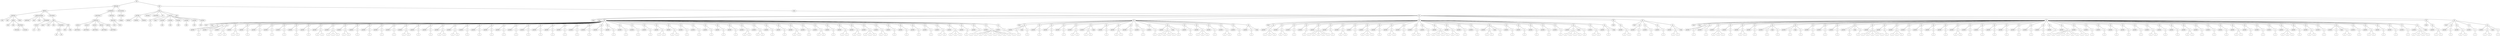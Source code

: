 graph Tree {
	"t0" [label = "TEI"];
	"t1" [label = "teiHeader"];
	"t2" [label = "fileDesc"];
	"t3" [label = "titleStmt"];
	"t4" [label = "title"];
	"t5" [label = "title"];
	"t6" [label = "author"];
	"t7" [label = "idno"];
	"t8" [label = "idno"];
	"t9" [label = "persName"];
	"t10" [label = "forename"];
	"t11" [label = "surname"];
	"t12" [label = "editor"];
	"t13" [label = "publicationStmt"];
	"t14" [label = "publisher"];
	"t15" [label = "idno"];
	"t16" [label = "idno"];
	"t17" [label = "availability"];
	"t18" [label = "licence"];
	"t19" [label = "ab"];
	"t20" [label = "ref"];
	"t21" [label = "sourceDesc"];
	"t22" [label = "bibl"];
	"t23" [label = "name"];
	"t24" [label = "idno"];
	"t25" [label = "idno"];
	"t26" [label = "availability"];
	"t27" [label = "licence"];
	"t28" [label = "ab"];
	"t29" [label = "ref"];
	"t30" [label = "bibl"];
	"t31" [label = "date"];
	"t32" [label = "idno"];
	"t33" [label = "profileDesc"];
	"t34" [label = "particDesc"];
	"t35" [label = "listPerson"];
	"t36" [label = "person"];
	"t37" [label = "persName"];
	"t38" [label = "person"];
	"t39" [label = "persName"];
	"t40" [label = "person"];
	"t41" [label = "persName"];
	"t42" [label = "person"];
	"t43" [label = "persName"];
	"t44" [label = "person"];
	"t45" [label = "persName"];
	"t46" [label = "textClass"];
	"t47" [label = "keywords"];
	"t48" [label = "term"];
	"t49" [label = "term"];
	"t50" [label = "revisionDesc"];
	"t51" [label = "listChange"];
	"t52" [label = "change"];
	"t53" [label = "text"];
	"t54" [label = "front"];
	"t55" [label = "docTitle"];
	"t56" [label = "titlePart"];
	"t57" [label = "titlePart"];
	"t58" [label = "titlePart"];
	"t59" [label = "docDate"];
	"t60" [label = "docAuthor"];
	"t61" [label = "div"];
	"t62" [label = "div"];
	"t63" [label = "p"];
	"t64" [label = "castList"];
	"t65" [label = "head"];
	"t66" [label = "castItem"];
	"t67" [label = "role"];
	"t68" [label = "castItem"];
	"t69" [label = "role"];
	"t70" [label = "castItem"];
	"t71" [label = "role"];
	"t72" [label = "castItem"];
	"t73" [label = "role"];
	"t74" [label = "castItem"];
	"t75" [label = "role"];
	"t76" [label = "castItem"];
	"t77" [label = "role"];
	"t78" [label = "note"];
	"t79" [label = "body"];
	"t80" [label = "div"];
	"t81" [label = "head"];
	"t82" [label = "stage"];
	"t83" [label = "div"];
	"t84" [label = "head"];
	"t85" [label = "stage"];
	"t86" [label = "sp"];
	"t87" [label = "speaker"];
	"t88" [label = "p"];
	"t89" [label = "s"];
	"t90" [label = "sp"];
	"t91" [label = "speaker"];
	"t92" [label = "p"];
	"t93" [label = "s"];
	"t94" [label = "sp"];
	"t95" [label = "speaker"];
	"t96" [label = "p"];
	"t97" [label = "s"];
	"t98" [label = "s"];
	"t99" [label = "sp"];
	"t100" [label = "speaker"];
	"t101" [label = "p"];
	"t102" [label = "s"];
	"t103" [label = "s"];
	"t104" [label = "sp"];
	"t105" [label = "speaker"];
	"t106" [label = "p"];
	"t107" [label = "s"];
	"t108" [label = "sp"];
	"t109" [label = "speaker"];
	"t110" [label = "p"];
	"t111" [label = "s"];
	"t112" [label = "sp"];
	"t113" [label = "speaker"];
	"t114" [label = "p"];
	"t115" [label = "s"];
	"t116" [label = "sp"];
	"t117" [label = "speaker"];
	"t118" [label = "p"];
	"t119" [label = "s"];
	"t120" [label = "sp"];
	"t121" [label = "speaker"];
	"t122" [label = "p"];
	"t123" [label = "s"];
	"t124" [label = "sp"];
	"t125" [label = "speaker"];
	"t126" [label = "p"];
	"t127" [label = "s"];
	"t128" [label = "sp"];
	"t129" [label = "speaker"];
	"t130" [label = "p"];
	"t131" [label = "s"];
	"t132" [label = "s"];
	"t133" [label = "sp"];
	"t134" [label = "speaker"];
	"t135" [label = "p"];
	"t136" [label = "s"];
	"t137" [label = "s"];
	"t138" [label = "s"];
	"t139" [label = "sp"];
	"t140" [label = "speaker"];
	"t141" [label = "p"];
	"t142" [label = "s"];
	"t143" [label = "s"];
	"t144" [label = "sp"];
	"t145" [label = "speaker"];
	"t146" [label = "p"];
	"t147" [label = "s"];
	"t148" [label = "sp"];
	"t149" [label = "speaker"];
	"t150" [label = "p"];
	"t151" [label = "s"];
	"t152" [label = "sp"];
	"t153" [label = "speaker"];
	"t154" [label = "p"];
	"t155" [label = "s"];
	"t156" [label = "sp"];
	"t157" [label = "speaker"];
	"t158" [label = "p"];
	"t159" [label = "s"];
	"t160" [label = "sp"];
	"t161" [label = "speaker"];
	"t162" [label = "p"];
	"t163" [label = "s"];
	"t164" [label = "s"];
	"t165" [label = "sp"];
	"t166" [label = "speaker"];
	"t167" [label = "p"];
	"t168" [label = "s"];
	"t169" [label = "sp"];
	"t170" [label = "speaker"];
	"t171" [label = "p"];
	"t172" [label = "s"];
	"t173" [label = "sp"];
	"t174" [label = "speaker"];
	"t175" [label = "p"];
	"t176" [label = "s"];
	"t177" [label = "s"];
	"t178" [label = "sp"];
	"t179" [label = "speaker"];
	"t180" [label = "p"];
	"t181" [label = "s"];
	"t182" [label = "s"];
	"t183" [label = "sp"];
	"t184" [label = "speaker"];
	"t185" [label = "p"];
	"t186" [label = "s"];
	"t187" [label = "sp"];
	"t188" [label = "speaker"];
	"t189" [label = "p"];
	"t190" [label = "s"];
	"t191" [label = "sp"];
	"t192" [label = "speaker"];
	"t193" [label = "p"];
	"t194" [label = "s"];
	"t195" [label = "sp"];
	"t196" [label = "speaker"];
	"t197" [label = "p"];
	"t198" [label = "s"];
	"t199" [label = "sp"];
	"t200" [label = "speaker"];
	"t201" [label = "p"];
	"t202" [label = "s"];
	"t203" [label = "sp"];
	"t204" [label = "speaker"];
	"t205" [label = "p"];
	"t206" [label = "s"];
	"t207" [label = "sp"];
	"t208" [label = "speaker"];
	"t209" [label = "p"];
	"t210" [label = "s"];
	"t211" [label = "sp"];
	"t212" [label = "speaker"];
	"t213" [label = "p"];
	"t214" [label = "s"];
	"t215" [label = "sp"];
	"t216" [label = "speaker"];
	"t217" [label = "p"];
	"t218" [label = "s"];
	"t219" [label = "sp"];
	"t220" [label = "speaker"];
	"t221" [label = "p"];
	"t222" [label = "s"];
	"t223" [label = "sp"];
	"t224" [label = "speaker"];
	"t225" [label = "p"];
	"t226" [label = "s"];
	"t227" [label = "sp"];
	"t228" [label = "speaker"];
	"t229" [label = "p"];
	"t230" [label = "s"];
	"t231" [label = "sp"];
	"t232" [label = "speaker"];
	"t233" [label = "p"];
	"t234" [label = "s"];
	"t235" [label = "sp"];
	"t236" [label = "speaker"];
	"t237" [label = "p"];
	"t238" [label = "s"];
	"t239" [label = "sp"];
	"t240" [label = "speaker"];
	"t241" [label = "p"];
	"t242" [label = "s"];
	"t243" [label = "sp"];
	"t244" [label = "speaker"];
	"t245" [label = "p"];
	"t246" [label = "s"];
	"t247" [label = "sp"];
	"t248" [label = "speaker"];
	"t249" [label = "p"];
	"t250" [label = "s"];
	"t251" [label = "s"];
	"t252" [label = "sp"];
	"t253" [label = "speaker"];
	"t254" [label = "p"];
	"t255" [label = "s"];
	"t256" [label = "s"];
	"t257" [label = "sp"];
	"t258" [label = "speaker"];
	"t259" [label = "p"];
	"t260" [label = "s"];
	"t261" [label = "sp"];
	"t262" [label = "speaker"];
	"t263" [label = "p"];
	"t264" [label = "s"];
	"t265" [label = "sp"];
	"t266" [label = "speaker"];
	"t267" [label = "p"];
	"t268" [label = "s"];
	"t269" [label = "sp"];
	"t270" [label = "speaker"];
	"t271" [label = "p"];
	"t272" [label = "s"];
	"t273" [label = "sp"];
	"t274" [label = "speaker"];
	"t275" [label = "p"];
	"t276" [label = "s"];
	"t277" [label = "sp"];
	"t278" [label = "speaker"];
	"t279" [label = "p"];
	"t280" [label = "s"];
	"t281" [label = "s"];
	"t282" [label = "sp"];
	"t283" [label = "speaker"];
	"t284" [label = "p"];
	"t285" [label = "s"];
	"t286" [label = "s"];
	"t287" [label = "sp"];
	"t288" [label = "speaker"];
	"t289" [label = "p"];
	"t290" [label = "s"];
	"t291" [label = "sp"];
	"t292" [label = "speaker"];
	"t293" [label = "p"];
	"t294" [label = "s"];
	"t295" [label = "sp"];
	"t296" [label = "speaker"];
	"t297" [label = "p"];
	"t298" [label = "s"];
	"t299" [label = "s"];
	"t300" [label = "sp"];
	"t301" [label = "speaker"];
	"t302" [label = "p"];
	"t303" [label = "s"];
	"t304" [label = "sp"];
	"t305" [label = "speaker"];
	"t306" [label = "p"];
	"t307" [label = "s"];
	"t308" [label = "s"];
	"t309" [label = "sp"];
	"t310" [label = "speaker"];
	"t311" [label = "p"];
	"t312" [label = "s"];
	"t313" [label = "sp"];
	"t314" [label = "speaker"];
	"t315" [label = "p"];
	"t316" [label = "s"];
	"t317" [label = "s"];
	"t318" [label = "sp"];
	"t319" [label = "speaker"];
	"t320" [label = "p"];
	"t321" [label = "s"];
	"t322" [label = "s"];
	"t323" [label = "sp"];
	"t324" [label = "speaker"];
	"t325" [label = "p"];
	"t326" [label = "s"];
	"t327" [label = "s"];
	"t328" [label = "s"];
	"t329" [label = "sp"];
	"t330" [label = "speaker"];
	"t331" [label = "p"];
	"t332" [label = "s"];
	"t333" [label = "s"];
	"t334" [label = "sp"];
	"t335" [label = "speaker"];
	"t336" [label = "p"];
	"t337" [label = "s"];
	"t338" [label = "sp"];
	"t339" [label = "speaker"];
	"t340" [label = "p"];
	"t341" [label = "s"];
	"t342" [label = "sp"];
	"t343" [label = "speaker"];
	"t344" [label = "p"];
	"t345" [label = "s"];
	"t346" [label = "sp"];
	"t347" [label = "speaker"];
	"t348" [label = "p"];
	"t349" [label = "s"];
	"t350" [label = "sp"];
	"t351" [label = "speaker"];
	"t352" [label = "p"];
	"t353" [label = "s"];
	"t354" [label = "s"];
	"t355" [label = "sp"];
	"t356" [label = "speaker"];
	"t357" [label = "p"];
	"t358" [label = "s"];
	"t359" [label = "s"];
	"t360" [label = "s"];
	"t361" [label = "sp"];
	"t362" [label = "speaker"];
	"t363" [label = "p"];
	"t364" [label = "s"];
	"t365" [label = "sp"];
	"t366" [label = "speaker"];
	"t367" [label = "p"];
	"t368" [label = "s"];
	"t369" [label = "sp"];
	"t370" [label = "speaker"];
	"t371" [label = "p"];
	"t372" [label = "s"];
	"t373" [label = "s"];
	"t374" [label = "s"];
	"t375" [label = "s"];
	"t376" [label = "s"];
	"t377" [label = "s"];
	"t378" [label = "s"];
	"t379" [label = "s"];
	"t380" [label = "sp"];
	"t381" [label = "speaker"];
	"t382" [label = "p"];
	"t383" [label = "s"];
	"t384" [label = "div"];
	"t385" [label = "head"];
	"t386" [label = "sp"];
	"t387" [label = "speaker"];
	"t388" [label = "p"];
	"t389" [label = "s"];
	"t390" [label = "stage"];
	"t391" [label = "p"];
	"t392" [label = "s"];
	"t393" [label = "sp"];
	"t394" [label = "speaker"];
	"t395" [label = "p"];
	"t396" [label = "s"];
	"t397" [label = "sp"];
	"t398" [label = "speaker"];
	"t399" [label = "p"];
	"t400" [label = "s"];
	"t401" [label = "sp"];
	"t402" [label = "speaker"];
	"t403" [label = "p"];
	"t404" [label = "s"];
	"t405" [label = "sp"];
	"t406" [label = "speaker"];
	"t407" [label = "p"];
	"t408" [label = "s"];
	"t409" [label = "s"];
	"t410" [label = "sp"];
	"t411" [label = "speaker"];
	"t412" [label = "p"];
	"t413" [label = "s"];
	"t414" [label = "s"];
	"t415" [label = "stage"];
	"t416" [label = "sp"];
	"t417" [label = "speaker"];
	"t418" [label = "p"];
	"t419" [label = "s"];
	"t420" [label = "sp"];
	"t421" [label = "speaker"];
	"t422" [label = "p"];
	"t423" [label = "s"];
	"t424" [label = "s"];
	"t425" [label = "sp"];
	"t426" [label = "speaker"];
	"t427" [label = "p"];
	"t428" [label = "s"];
	"t429" [label = "sp"];
	"t430" [label = "speaker"];
	"t431" [label = "p"];
	"t432" [label = "s"];
	"t433" [label = "sp"];
	"t434" [label = "speaker"];
	"t435" [label = "p"];
	"t436" [label = "s"];
	"t437" [label = "sp"];
	"t438" [label = "speaker"];
	"t439" [label = "p"];
	"t440" [label = "s"];
	"t441" [label = "s"];
	"t442" [label = "s"];
	"t443" [label = "s"];
	"t444" [label = "stage"];
	"t445" [label = "p"];
	"t446" [label = "s"];
	"t447" [label = "sp"];
	"t448" [label = "speaker"];
	"t449" [label = "p"];
	"t450" [label = "s"];
	"t451" [label = "sp"];
	"t452" [label = "speaker"];
	"t453" [label = "p"];
	"t454" [label = "s"];
	"t455" [label = "s"];
	"t456" [label = "s"];
	"t457" [label = "sp"];
	"t458" [label = "speaker"];
	"t459" [label = "p"];
	"t460" [label = "s"];
	"t461" [label = "sp"];
	"t462" [label = "speaker"];
	"t463" [label = "p"];
	"t464" [label = "s"];
	"t465" [label = "s"];
	"t466" [label = "sp"];
	"t467" [label = "speaker"];
	"t468" [label = "p"];
	"t469" [label = "s"];
	"t470" [label = "sp"];
	"t471" [label = "speaker"];
	"t472" [label = "p"];
	"t473" [label = "s"];
	"t474" [label = "stage"];
	"t475" [label = "div"];
	"t476" [label = "head"];
	"t477" [label = "sp"];
	"t478" [label = "speaker"];
	"t479" [label = "p"];
	"t480" [label = "s"];
	"t481" [label = "s"];
	"t482" [label = "s"];
	"t483" [label = "sp"];
	"t484" [label = "speaker"];
	"t485" [label = "p"];
	"t486" [label = "s"];
	"t487" [label = "s"];
	"t488" [label = "sp"];
	"t489" [label = "speaker"];
	"t490" [label = "p"];
	"t491" [label = "s"];
	"t492" [label = "sp"];
	"t493" [label = "speaker"];
	"t494" [label = "p"];
	"t495" [label = "s"];
	"t496" [label = "sp"];
	"t497" [label = "speaker"];
	"t498" [label = "p"];
	"t499" [label = "s"];
	"t500" [label = "s"];
	"t501" [label = "s"];
	"t502" [label = "s"];
	"t503" [label = "s"];
	"t504" [label = "sp"];
	"t505" [label = "speaker"];
	"t506" [label = "p"];
	"t507" [label = "s"];
	"t508" [label = "sp"];
	"t509" [label = "speaker"];
	"t510" [label = "p"];
	"t511" [label = "s"];
	"t512" [label = "s"];
	"t513" [label = "sp"];
	"t514" [label = "speaker"];
	"t515" [label = "p"];
	"t516" [label = "s"];
	"t517" [label = "sp"];
	"t518" [label = "speaker"];
	"t519" [label = "p"];
	"t520" [label = "s"];
	"t521" [label = "s"];
	"t522" [label = "s"];
	"t523" [label = "sp"];
	"t524" [label = "speaker"];
	"t525" [label = "p"];
	"t526" [label = "s"];
	"t527" [label = "sp"];
	"t528" [label = "speaker"];
	"t529" [label = "p"];
	"t530" [label = "s"];
	"t531" [label = "s"];
	"t532" [label = "sp"];
	"t533" [label = "speaker"];
	"t534" [label = "p"];
	"t535" [label = "s"];
	"t536" [label = "sp"];
	"t537" [label = "speaker"];
	"t538" [label = "p"];
	"t539" [label = "s"];
	"t540" [label = "s"];
	"t541" [label = "sp"];
	"t542" [label = "speaker"];
	"t543" [label = "p"];
	"t544" [label = "s"];
	"t545" [label = "sp"];
	"t546" [label = "speaker"];
	"t547" [label = "p"];
	"t548" [label = "s"];
	"t549" [label = "s"];
	"t550" [label = "s"];
	"t551" [label = "s"];
	"t552" [label = "sp"];
	"t553" [label = "speaker"];
	"t554" [label = "p"];
	"t555" [label = "s"];
	"t556" [label = "s"];
	"t557" [label = "sp"];
	"t558" [label = "speaker"];
	"t559" [label = "p"];
	"t560" [label = "s"];
	"t561" [label = "sp"];
	"t562" [label = "speaker"];
	"t563" [label = "p"];
	"t564" [label = "s"];
	"t565" [label = "sp"];
	"t566" [label = "speaker"];
	"t567" [label = "p"];
	"t568" [label = "s"];
	"t569" [label = "s"];
	"t570" [label = "stage"];
	"t571" [label = "p"];
	"t572" [label = "s"];
	"t573" [label = "sp"];
	"t574" [label = "speaker"];
	"t575" [label = "p"];
	"t576" [label = "s"];
	"t577" [label = "sp"];
	"t578" [label = "speaker"];
	"t579" [label = "p"];
	"t580" [label = "s"];
	"t581" [label = "sp"];
	"t582" [label = "speaker"];
	"t583" [label = "p"];
	"t584" [label = "s"];
	"t585" [label = "sp"];
	"t586" [label = "speaker"];
	"t587" [label = "p"];
	"t588" [label = "s"];
	"t589" [label = "sp"];
	"t590" [label = "speaker"];
	"t591" [label = "p"];
	"t592" [label = "s"];
	"t593" [label = "sp"];
	"t594" [label = "speaker"];
	"t595" [label = "p"];
	"t596" [label = "s"];
	"t597" [label = "s"];
	"t598" [label = "s"];
	"t599" [label = "s"];
	"t600" [label = "stage"];
	"t601" [label = "p"];
	"t602" [label = "s"];
	"t603" [label = "sp"];
	"t604" [label = "speaker"];
	"t605" [label = "p"];
	"t606" [label = "s"];
	"t607" [label = "s"];
	"t608" [label = "sp"];
	"t609" [label = "speaker"];
	"t610" [label = "p"];
	"t611" [label = "s"];
	"t612" [label = "stage"];
	"t613" [label = "div"];
	"t614" [label = "head"];
	"t615" [label = "sp"];
	"t616" [label = "speaker"];
	"t617" [label = "p"];
	"t618" [label = "s"];
	"t619" [label = "s"];
	"t620" [label = "div"];
	"t621" [label = "head"];
	"t622" [label = "sp"];
	"t623" [label = "speaker"];
	"t624" [label = "p"];
	"t625" [label = "s"];
	"t626" [label = "sp"];
	"t627" [label = "speaker"];
	"t628" [label = "p"];
	"t629" [label = "s"];
	"t630" [label = "sp"];
	"t631" [label = "speaker"];
	"t632" [label = "p"];
	"t633" [label = "s"];
	"t634" [label = "sp"];
	"t635" [label = "speaker"];
	"t636" [label = "p"];
	"t637" [label = "s"];
	"t638" [label = "s"];
	"t639" [label = "stage"];
	"t640" [label = "div"];
	"t641" [label = "head"];
	"t642" [label = "stage"];
	"t643" [label = "sp"];
	"t644" [label = "speaker"];
	"t645" [label = "p"];
	"t646" [label = "s"];
	"t647" [label = "sp"];
	"t648" [label = "speaker"];
	"t649" [label = "p"];
	"t650" [label = "s"];
	"t651" [label = "sp"];
	"t652" [label = "speaker"];
	"t653" [label = "p"];
	"t654" [label = "s"];
	"t655" [label = "s"];
	"t656" [label = "s"];
	"t657" [label = "sp"];
	"t658" [label = "speaker"];
	"t659" [label = "p"];
	"t660" [label = "s"];
	"t661" [label = "sp"];
	"t662" [label = "speaker"];
	"t663" [label = "p"];
	"t664" [label = "s"];
	"t665" [label = "s"];
	"t666" [label = "sp"];
	"t667" [label = "speaker"];
	"t668" [label = "p"];
	"t669" [label = "s"];
	"t670" [label = "sp"];
	"t671" [label = "speaker"];
	"t672" [label = "p"];
	"t673" [label = "s"];
	"t674" [label = "stage"];
	"t675" [label = "p"];
	"t676" [label = "s"];
	"t677" [label = "sp"];
	"t678" [label = "speaker"];
	"t679" [label = "p"];
	"t680" [label = "s"];
	"t681" [label = "stage"];
	"t682" [label = "p"];
	"t683" [label = "s"];
	"t684" [label = "sp"];
	"t685" [label = "speaker"];
	"t686" [label = "p"];
	"t687" [label = "s"];
	"t688" [label = "sp"];
	"t689" [label = "speaker"];
	"t690" [label = "p"];
	"t691" [label = "s"];
	"t692" [label = "sp"];
	"t693" [label = "speaker"];
	"t694" [label = "p"];
	"t695" [label = "s"];
	"t696" [label = "sp"];
	"t697" [label = "speaker"];
	"t698" [label = "p"];
	"t699" [label = "s"];
	"t700" [label = "stage"];
	"t701" [label = "p"];
	"t702" [label = "s"];
	"t703" [label = "sp"];
	"t704" [label = "speaker"];
	"t705" [label = "p"];
	"t706" [label = "s"];
	"t707" [label = "s"];
	"t708" [label = "s"];
	"t709" [label = "s"];
	"t710" [label = "s"];
	"t711" [label = "sp"];
	"t712" [label = "speaker"];
	"t713" [label = "p"];
	"t714" [label = "s"];
	"t715" [label = "sp"];
	"t716" [label = "speaker"];
	"t717" [label = "p"];
	"t718" [label = "s"];
	"t719" [label = "s"];
	"t720" [label = "s"];
	"t721" [label = "sp"];
	"t722" [label = "speaker"];
	"t723" [label = "p"];
	"t724" [label = "s"];
	"t725" [label = "sp"];
	"t726" [label = "speaker"];
	"t727" [label = "p"];
	"t728" [label = "s"];
	"t729" [label = "sp"];
	"t730" [label = "speaker"];
	"t731" [label = "p"];
	"t732" [label = "s"];
	"t733" [label = "sp"];
	"t734" [label = "speaker"];
	"t735" [label = "p"];
	"t736" [label = "s"];
	"t737" [label = "sp"];
	"t738" [label = "speaker"];
	"t739" [label = "p"];
	"t740" [label = "s"];
	"t741" [label = "s"];
	"t742" [label = "sp"];
	"t743" [label = "speaker"];
	"t744" [label = "p"];
	"t745" [label = "s"];
	"t746" [label = "sp"];
	"t747" [label = "speaker"];
	"t748" [label = "p"];
	"t749" [label = "s"];
	"t750" [label = "sp"];
	"t751" [label = "speaker"];
	"t752" [label = "p"];
	"t753" [label = "s"];
	"t754" [label = "sp"];
	"t755" [label = "speaker"];
	"t756" [label = "p"];
	"t757" [label = "s"];
	"t758" [label = "sp"];
	"t759" [label = "speaker"];
	"t760" [label = "p"];
	"t761" [label = "s"];
	"t762" [label = "sp"];
	"t763" [label = "speaker"];
	"t764" [label = "p"];
	"t765" [label = "s"];
	"t766" [label = "sp"];
	"t767" [label = "speaker"];
	"t768" [label = "p"];
	"t769" [label = "s"];
	"t770" [label = "sp"];
	"t771" [label = "speaker"];
	"t772" [label = "p"];
	"t773" [label = "s"];
	"t774" [label = "sp"];
	"t775" [label = "speaker"];
	"t776" [label = "p"];
	"t777" [label = "s"];
	"t778" [label = "s"];
	"t779" [label = "s"];
	"t780" [label = "s"];
	"t781" [label = "s"];
	"t782" [label = "s"];
	"t783" [label = "sp"];
	"t784" [label = "speaker"];
	"t785" [label = "p"];
	"t786" [label = "s"];
	"t787" [label = "s"];
	"t788" [label = "sp"];
	"t789" [label = "speaker"];
	"t790" [label = "p"];
	"t791" [label = "s"];
	"t792" [label = "sp"];
	"t793" [label = "speaker"];
	"t794" [label = "p"];
	"t795" [label = "s"];
	"t796" [label = "sp"];
	"t797" [label = "speaker"];
	"t798" [label = "p"];
	"t799" [label = "s"];
	"t800" [label = "sp"];
	"t801" [label = "speaker"];
	"t802" [label = "p"];
	"t803" [label = "s"];
	"t804" [label = "sp"];
	"t805" [label = "speaker"];
	"t806" [label = "p"];
	"t807" [label = "s"];
	"t808" [label = "sp"];
	"t809" [label = "speaker"];
	"t810" [label = "p"];
	"t811" [label = "s"];
	"t812" [label = "s"];
	"t813" [label = "sp"];
	"t814" [label = "speaker"];
	"t815" [label = "p"];
	"t816" [label = "s"];
	"t817" [label = "sp"];
	"t818" [label = "speaker"];
	"t819" [label = "p"];
	"t820" [label = "s"];
	"t821" [label = "sp"];
	"t822" [label = "speaker"];
	"t823" [label = "p"];
	"t824" [label = "s"];
	"t825" [label = "s"];
	"t826" [label = "sp"];
	"t827" [label = "speaker"];
	"t828" [label = "p"];
	"t829" [label = "s"];
	"t830" [label = "sp"];
	"t831" [label = "speaker"];
	"t832" [label = "p"];
	"t833" [label = "s"];
	"t834" [label = "sp"];
	"t835" [label = "speaker"];
	"t836" [label = "p"];
	"t837" [label = "s"];
	"t838" [label = "sp"];
	"t839" [label = "speaker"];
	"t840" [label = "p"];
	"t841" [label = "s"];
	"t842" [label = "s"];
	"t843" [label = "sp"];
	"t844" [label = "speaker"];
	"t845" [label = "p"];
	"t846" [label = "s"];
	"t847" [label = "sp"];
	"t848" [label = "speaker"];
	"t849" [label = "p"];
	"t850" [label = "s"];
	"t851" [label = "sp"];
	"t852" [label = "speaker"];
	"t853" [label = "p"];
	"t854" [label = "s"];
	"t855" [label = "sp"];
	"t856" [label = "speaker"];
	"t857" [label = "p"];
	"t858" [label = "s"];
	"t859" [label = "s"];
	"t860" [label = "s"];
	"t861" [label = "sp"];
	"t862" [label = "speaker"];
	"t863" [label = "p"];
	"t864" [label = "s"];
	"t865" [label = "sp"];
	"t866" [label = "speaker"];
	"t867" [label = "p"];
	"t868" [label = "s"];
	"t869" [label = "s"];
	"t870" [label = "sp"];
	"t871" [label = "speaker"];
	"t872" [label = "p"];
	"t873" [label = "s"];
	"t874" [label = "sp"];
	"t875" [label = "speaker"];
	"t876" [label = "p"];
	"t877" [label = "s"];
	"t878" [label = "stage"];
	"t879" [label = "p"];
	"t880" [label = "s"];
	"t881" [label = "s"];
	"t882" [label = "sp"];
	"t883" [label = "speaker"];
	"t884" [label = "p"];
	"t885" [label = "s"];
	"t886" [label = "sp"];
	"t887" [label = "speaker"];
	"t888" [label = "p"];
	"t889" [label = "s"];
	"t890" [label = "s"];
	"t891" [label = "sp"];
	"t892" [label = "speaker"];
	"t893" [label = "p"];
	"t894" [label = "s"];
	"t895" [label = "sp"];
	"t896" [label = "speaker"];
	"t897" [label = "p"];
	"t898" [label = "s"];
	"t899" [label = "sp"];
	"t900" [label = "speaker"];
	"t901" [label = "p"];
	"t902" [label = "s"];
	"t903" [label = "sp"];
	"t904" [label = "speaker"];
	"t905" [label = "p"];
	"t906" [label = "s"];
	"t907" [label = "s"];
	"t908" [label = "s"];
	"t909" [label = "s"];
	"t910" [label = "stage"];
	"t911" [label = "div"];
	"t912" [label = "head"];
	"t913" [label = "sp"];
	"t914" [label = "speaker"];
	"t915" [label = "p"];
	"t916" [label = "s"];
	"t917" [label = "s"];
	"t918" [label = "div"];
	"t919" [label = "head"];
	"t920" [label = "sp"];
	"t921" [label = "speaker"];
	"t922" [label = "p"];
	"t923" [label = "s"];
	"t924" [label = "sp"];
	"t925" [label = "speaker"];
	"t926" [label = "p"];
	"t927" [label = "s"];
	"t928" [label = "s"];
	"t929" [label = "sp"];
	"t930" [label = "speaker"];
	"t931" [label = "p"];
	"t932" [label = "s"];
	"t933" [label = "sp"];
	"t934" [label = "speaker"];
	"t935" [label = "p"];
	"t936" [label = "s"];
	"t937" [label = "s"];
	"t938" [label = "stage"];
	"t939" [label = "p"];
	"t940" [label = "s"];
	"t0" -- "t1";
	"t1" -- "t2";
	"t2" -- "t3";
	"t3" -- "t4";
	"t3" -- "t5";
	"t3" -- "t6";
	"t6" -- "t7";
	"t6" -- "t8";
	"t6" -- "t9";
	"t9" -- "t10";
	"t9" -- "t11";
	"t3" -- "t12";
	"t2" -- "t13";
	"t13" -- "t14";
	"t13" -- "t15";
	"t13" -- "t16";
	"t13" -- "t17";
	"t17" -- "t18";
	"t18" -- "t19";
	"t18" -- "t20";
	"t2" -- "t21";
	"t21" -- "t22";
	"t22" -- "t23";
	"t22" -- "t24";
	"t22" -- "t25";
	"t22" -- "t26";
	"t26" -- "t27";
	"t27" -- "t28";
	"t27" -- "t29";
	"t22" -- "t30";
	"t30" -- "t31";
	"t30" -- "t32";
	"t1" -- "t33";
	"t33" -- "t34";
	"t34" -- "t35";
	"t35" -- "t36";
	"t36" -- "t37";
	"t35" -- "t38";
	"t38" -- "t39";
	"t35" -- "t40";
	"t40" -- "t41";
	"t35" -- "t42";
	"t42" -- "t43";
	"t35" -- "t44";
	"t44" -- "t45";
	"t33" -- "t46";
	"t46" -- "t47";
	"t47" -- "t48";
	"t47" -- "t49";
	"t1" -- "t50";
	"t50" -- "t51";
	"t51" -- "t52";
	"t0" -- "t53";
	"t53" -- "t54";
	"t54" -- "t55";
	"t55" -- "t56";
	"t55" -- "t57";
	"t55" -- "t58";
	"t54" -- "t59";
	"t54" -- "t60";
	"t54" -- "t61";
	"t61" -- "t62";
	"t62" -- "t63";
	"t54" -- "t64";
	"t64" -- "t65";
	"t64" -- "t66";
	"t66" -- "t67";
	"t64" -- "t68";
	"t68" -- "t69";
	"t64" -- "t70";
	"t70" -- "t71";
	"t64" -- "t72";
	"t72" -- "t73";
	"t64" -- "t74";
	"t74" -- "t75";
	"t64" -- "t76";
	"t76" -- "t77";
	"t54" -- "t78";
	"t53" -- "t79";
	"t79" -- "t80";
	"t80" -- "t81";
	"t80" -- "t82";
	"t80" -- "t83";
	"t83" -- "t84";
	"t83" -- "t85";
	"t83" -- "t86";
	"t86" -- "t87";
	"t86" -- "t88";
	"t88" -- "t89";
	"t83" -- "t90";
	"t90" -- "t91";
	"t90" -- "t92";
	"t92" -- "t93";
	"t83" -- "t94";
	"t94" -- "t95";
	"t94" -- "t96";
	"t96" -- "t97";
	"t96" -- "t98";
	"t83" -- "t99";
	"t99" -- "t100";
	"t99" -- "t101";
	"t101" -- "t102";
	"t101" -- "t103";
	"t83" -- "t104";
	"t104" -- "t105";
	"t104" -- "t106";
	"t106" -- "t107";
	"t83" -- "t108";
	"t108" -- "t109";
	"t108" -- "t110";
	"t110" -- "t111";
	"t83" -- "t112";
	"t112" -- "t113";
	"t112" -- "t114";
	"t114" -- "t115";
	"t83" -- "t116";
	"t116" -- "t117";
	"t116" -- "t118";
	"t118" -- "t119";
	"t83" -- "t120";
	"t120" -- "t121";
	"t120" -- "t122";
	"t122" -- "t123";
	"t83" -- "t124";
	"t124" -- "t125";
	"t124" -- "t126";
	"t126" -- "t127";
	"t83" -- "t128";
	"t128" -- "t129";
	"t128" -- "t130";
	"t130" -- "t131";
	"t130" -- "t132";
	"t83" -- "t133";
	"t133" -- "t134";
	"t133" -- "t135";
	"t135" -- "t136";
	"t135" -- "t137";
	"t135" -- "t138";
	"t83" -- "t139";
	"t139" -- "t140";
	"t139" -- "t141";
	"t141" -- "t142";
	"t141" -- "t143";
	"t83" -- "t144";
	"t144" -- "t145";
	"t144" -- "t146";
	"t146" -- "t147";
	"t83" -- "t148";
	"t148" -- "t149";
	"t148" -- "t150";
	"t150" -- "t151";
	"t83" -- "t152";
	"t152" -- "t153";
	"t152" -- "t154";
	"t154" -- "t155";
	"t83" -- "t156";
	"t156" -- "t157";
	"t156" -- "t158";
	"t158" -- "t159";
	"t83" -- "t160";
	"t160" -- "t161";
	"t160" -- "t162";
	"t162" -- "t163";
	"t162" -- "t164";
	"t83" -- "t165";
	"t165" -- "t166";
	"t165" -- "t167";
	"t167" -- "t168";
	"t83" -- "t169";
	"t169" -- "t170";
	"t169" -- "t171";
	"t171" -- "t172";
	"t83" -- "t173";
	"t173" -- "t174";
	"t173" -- "t175";
	"t175" -- "t176";
	"t175" -- "t177";
	"t83" -- "t178";
	"t178" -- "t179";
	"t178" -- "t180";
	"t180" -- "t181";
	"t180" -- "t182";
	"t83" -- "t183";
	"t183" -- "t184";
	"t183" -- "t185";
	"t185" -- "t186";
	"t83" -- "t187";
	"t187" -- "t188";
	"t187" -- "t189";
	"t189" -- "t190";
	"t83" -- "t191";
	"t191" -- "t192";
	"t191" -- "t193";
	"t193" -- "t194";
	"t83" -- "t195";
	"t195" -- "t196";
	"t195" -- "t197";
	"t197" -- "t198";
	"t83" -- "t199";
	"t199" -- "t200";
	"t199" -- "t201";
	"t201" -- "t202";
	"t83" -- "t203";
	"t203" -- "t204";
	"t203" -- "t205";
	"t205" -- "t206";
	"t83" -- "t207";
	"t207" -- "t208";
	"t207" -- "t209";
	"t209" -- "t210";
	"t83" -- "t211";
	"t211" -- "t212";
	"t211" -- "t213";
	"t213" -- "t214";
	"t83" -- "t215";
	"t215" -- "t216";
	"t215" -- "t217";
	"t217" -- "t218";
	"t83" -- "t219";
	"t219" -- "t220";
	"t219" -- "t221";
	"t221" -- "t222";
	"t83" -- "t223";
	"t223" -- "t224";
	"t223" -- "t225";
	"t225" -- "t226";
	"t83" -- "t227";
	"t227" -- "t228";
	"t227" -- "t229";
	"t229" -- "t230";
	"t83" -- "t231";
	"t231" -- "t232";
	"t231" -- "t233";
	"t233" -- "t234";
	"t83" -- "t235";
	"t235" -- "t236";
	"t235" -- "t237";
	"t237" -- "t238";
	"t83" -- "t239";
	"t239" -- "t240";
	"t239" -- "t241";
	"t241" -- "t242";
	"t83" -- "t243";
	"t243" -- "t244";
	"t243" -- "t245";
	"t245" -- "t246";
	"t83" -- "t247";
	"t247" -- "t248";
	"t247" -- "t249";
	"t249" -- "t250";
	"t249" -- "t251";
	"t83" -- "t252";
	"t252" -- "t253";
	"t252" -- "t254";
	"t254" -- "t255";
	"t254" -- "t256";
	"t83" -- "t257";
	"t257" -- "t258";
	"t257" -- "t259";
	"t259" -- "t260";
	"t83" -- "t261";
	"t261" -- "t262";
	"t261" -- "t263";
	"t263" -- "t264";
	"t83" -- "t265";
	"t265" -- "t266";
	"t265" -- "t267";
	"t267" -- "t268";
	"t83" -- "t269";
	"t269" -- "t270";
	"t269" -- "t271";
	"t271" -- "t272";
	"t83" -- "t273";
	"t273" -- "t274";
	"t273" -- "t275";
	"t275" -- "t276";
	"t83" -- "t277";
	"t277" -- "t278";
	"t277" -- "t279";
	"t279" -- "t280";
	"t279" -- "t281";
	"t83" -- "t282";
	"t282" -- "t283";
	"t282" -- "t284";
	"t284" -- "t285";
	"t284" -- "t286";
	"t83" -- "t287";
	"t287" -- "t288";
	"t287" -- "t289";
	"t289" -- "t290";
	"t83" -- "t291";
	"t291" -- "t292";
	"t291" -- "t293";
	"t293" -- "t294";
	"t83" -- "t295";
	"t295" -- "t296";
	"t295" -- "t297";
	"t297" -- "t298";
	"t297" -- "t299";
	"t83" -- "t300";
	"t300" -- "t301";
	"t300" -- "t302";
	"t302" -- "t303";
	"t83" -- "t304";
	"t304" -- "t305";
	"t304" -- "t306";
	"t306" -- "t307";
	"t306" -- "t308";
	"t83" -- "t309";
	"t309" -- "t310";
	"t309" -- "t311";
	"t311" -- "t312";
	"t83" -- "t313";
	"t313" -- "t314";
	"t313" -- "t315";
	"t315" -- "t316";
	"t315" -- "t317";
	"t83" -- "t318";
	"t318" -- "t319";
	"t318" -- "t320";
	"t320" -- "t321";
	"t320" -- "t322";
	"t83" -- "t323";
	"t323" -- "t324";
	"t323" -- "t325";
	"t325" -- "t326";
	"t325" -- "t327";
	"t325" -- "t328";
	"t83" -- "t329";
	"t329" -- "t330";
	"t329" -- "t331";
	"t331" -- "t332";
	"t331" -- "t333";
	"t83" -- "t334";
	"t334" -- "t335";
	"t334" -- "t336";
	"t336" -- "t337";
	"t83" -- "t338";
	"t338" -- "t339";
	"t338" -- "t340";
	"t340" -- "t341";
	"t83" -- "t342";
	"t342" -- "t343";
	"t342" -- "t344";
	"t344" -- "t345";
	"t83" -- "t346";
	"t346" -- "t347";
	"t346" -- "t348";
	"t348" -- "t349";
	"t83" -- "t350";
	"t350" -- "t351";
	"t350" -- "t352";
	"t352" -- "t353";
	"t352" -- "t354";
	"t83" -- "t355";
	"t355" -- "t356";
	"t355" -- "t357";
	"t357" -- "t358";
	"t357" -- "t359";
	"t357" -- "t360";
	"t83" -- "t361";
	"t361" -- "t362";
	"t361" -- "t363";
	"t363" -- "t364";
	"t83" -- "t365";
	"t365" -- "t366";
	"t365" -- "t367";
	"t367" -- "t368";
	"t83" -- "t369";
	"t369" -- "t370";
	"t369" -- "t371";
	"t371" -- "t372";
	"t371" -- "t373";
	"t371" -- "t374";
	"t371" -- "t375";
	"t371" -- "t376";
	"t371" -- "t377";
	"t371" -- "t378";
	"t371" -- "t379";
	"t83" -- "t380";
	"t380" -- "t381";
	"t380" -- "t382";
	"t382" -- "t383";
	"t80" -- "t384";
	"t384" -- "t385";
	"t384" -- "t386";
	"t386" -- "t387";
	"t386" -- "t388";
	"t388" -- "t389";
	"t386" -- "t390";
	"t386" -- "t391";
	"t391" -- "t392";
	"t384" -- "t393";
	"t393" -- "t394";
	"t393" -- "t395";
	"t395" -- "t396";
	"t384" -- "t397";
	"t397" -- "t398";
	"t397" -- "t399";
	"t399" -- "t400";
	"t384" -- "t401";
	"t401" -- "t402";
	"t401" -- "t403";
	"t403" -- "t404";
	"t384" -- "t405";
	"t405" -- "t406";
	"t405" -- "t407";
	"t407" -- "t408";
	"t407" -- "t409";
	"t384" -- "t410";
	"t410" -- "t411";
	"t410" -- "t412";
	"t412" -- "t413";
	"t412" -- "t414";
	"t410" -- "t415";
	"t384" -- "t416";
	"t416" -- "t417";
	"t416" -- "t418";
	"t418" -- "t419";
	"t384" -- "t420";
	"t420" -- "t421";
	"t420" -- "t422";
	"t422" -- "t423";
	"t422" -- "t424";
	"t384" -- "t425";
	"t425" -- "t426";
	"t425" -- "t427";
	"t427" -- "t428";
	"t384" -- "t429";
	"t429" -- "t430";
	"t429" -- "t431";
	"t431" -- "t432";
	"t384" -- "t433";
	"t433" -- "t434";
	"t433" -- "t435";
	"t435" -- "t436";
	"t384" -- "t437";
	"t437" -- "t438";
	"t437" -- "t439";
	"t439" -- "t440";
	"t439" -- "t441";
	"t439" -- "t442";
	"t439" -- "t443";
	"t437" -- "t444";
	"t437" -- "t445";
	"t445" -- "t446";
	"t384" -- "t447";
	"t447" -- "t448";
	"t447" -- "t449";
	"t449" -- "t450";
	"t384" -- "t451";
	"t451" -- "t452";
	"t451" -- "t453";
	"t453" -- "t454";
	"t453" -- "t455";
	"t453" -- "t456";
	"t384" -- "t457";
	"t457" -- "t458";
	"t457" -- "t459";
	"t459" -- "t460";
	"t384" -- "t461";
	"t461" -- "t462";
	"t461" -- "t463";
	"t463" -- "t464";
	"t463" -- "t465";
	"t384" -- "t466";
	"t466" -- "t467";
	"t466" -- "t468";
	"t468" -- "t469";
	"t384" -- "t470";
	"t470" -- "t471";
	"t470" -- "t472";
	"t472" -- "t473";
	"t470" -- "t474";
	"t80" -- "t475";
	"t475" -- "t476";
	"t475" -- "t477";
	"t477" -- "t478";
	"t477" -- "t479";
	"t479" -- "t480";
	"t479" -- "t481";
	"t479" -- "t482";
	"t475" -- "t483";
	"t483" -- "t484";
	"t483" -- "t485";
	"t485" -- "t486";
	"t485" -- "t487";
	"t475" -- "t488";
	"t488" -- "t489";
	"t488" -- "t490";
	"t490" -- "t491";
	"t475" -- "t492";
	"t492" -- "t493";
	"t492" -- "t494";
	"t494" -- "t495";
	"t475" -- "t496";
	"t496" -- "t497";
	"t496" -- "t498";
	"t498" -- "t499";
	"t498" -- "t500";
	"t498" -- "t501";
	"t498" -- "t502";
	"t498" -- "t503";
	"t475" -- "t504";
	"t504" -- "t505";
	"t504" -- "t506";
	"t506" -- "t507";
	"t475" -- "t508";
	"t508" -- "t509";
	"t508" -- "t510";
	"t510" -- "t511";
	"t510" -- "t512";
	"t475" -- "t513";
	"t513" -- "t514";
	"t513" -- "t515";
	"t515" -- "t516";
	"t475" -- "t517";
	"t517" -- "t518";
	"t517" -- "t519";
	"t519" -- "t520";
	"t519" -- "t521";
	"t519" -- "t522";
	"t475" -- "t523";
	"t523" -- "t524";
	"t523" -- "t525";
	"t525" -- "t526";
	"t475" -- "t527";
	"t527" -- "t528";
	"t527" -- "t529";
	"t529" -- "t530";
	"t529" -- "t531";
	"t475" -- "t532";
	"t532" -- "t533";
	"t532" -- "t534";
	"t534" -- "t535";
	"t475" -- "t536";
	"t536" -- "t537";
	"t536" -- "t538";
	"t538" -- "t539";
	"t538" -- "t540";
	"t475" -- "t541";
	"t541" -- "t542";
	"t541" -- "t543";
	"t543" -- "t544";
	"t475" -- "t545";
	"t545" -- "t546";
	"t545" -- "t547";
	"t547" -- "t548";
	"t547" -- "t549";
	"t547" -- "t550";
	"t547" -- "t551";
	"t475" -- "t552";
	"t552" -- "t553";
	"t552" -- "t554";
	"t554" -- "t555";
	"t554" -- "t556";
	"t475" -- "t557";
	"t557" -- "t558";
	"t557" -- "t559";
	"t559" -- "t560";
	"t475" -- "t561";
	"t561" -- "t562";
	"t561" -- "t563";
	"t563" -- "t564";
	"t475" -- "t565";
	"t565" -- "t566";
	"t565" -- "t567";
	"t567" -- "t568";
	"t567" -- "t569";
	"t565" -- "t570";
	"t565" -- "t571";
	"t571" -- "t572";
	"t475" -- "t573";
	"t573" -- "t574";
	"t573" -- "t575";
	"t575" -- "t576";
	"t475" -- "t577";
	"t577" -- "t578";
	"t577" -- "t579";
	"t579" -- "t580";
	"t475" -- "t581";
	"t581" -- "t582";
	"t581" -- "t583";
	"t583" -- "t584";
	"t475" -- "t585";
	"t585" -- "t586";
	"t585" -- "t587";
	"t587" -- "t588";
	"t475" -- "t589";
	"t589" -- "t590";
	"t589" -- "t591";
	"t591" -- "t592";
	"t475" -- "t593";
	"t593" -- "t594";
	"t593" -- "t595";
	"t595" -- "t596";
	"t595" -- "t597";
	"t595" -- "t598";
	"t595" -- "t599";
	"t593" -- "t600";
	"t593" -- "t601";
	"t601" -- "t602";
	"t475" -- "t603";
	"t603" -- "t604";
	"t603" -- "t605";
	"t605" -- "t606";
	"t605" -- "t607";
	"t475" -- "t608";
	"t608" -- "t609";
	"t608" -- "t610";
	"t610" -- "t611";
	"t608" -- "t612";
	"t80" -- "t613";
	"t613" -- "t614";
	"t613" -- "t615";
	"t615" -- "t616";
	"t615" -- "t617";
	"t617" -- "t618";
	"t617" -- "t619";
	"t80" -- "t620";
	"t620" -- "t621";
	"t620" -- "t622";
	"t622" -- "t623";
	"t622" -- "t624";
	"t624" -- "t625";
	"t620" -- "t626";
	"t626" -- "t627";
	"t626" -- "t628";
	"t628" -- "t629";
	"t620" -- "t630";
	"t630" -- "t631";
	"t630" -- "t632";
	"t632" -- "t633";
	"t620" -- "t634";
	"t634" -- "t635";
	"t634" -- "t636";
	"t636" -- "t637";
	"t636" -- "t638";
	"t634" -- "t639";
	"t80" -- "t640";
	"t640" -- "t641";
	"t640" -- "t642";
	"t640" -- "t643";
	"t643" -- "t644";
	"t643" -- "t645";
	"t645" -- "t646";
	"t640" -- "t647";
	"t647" -- "t648";
	"t647" -- "t649";
	"t649" -- "t650";
	"t640" -- "t651";
	"t651" -- "t652";
	"t651" -- "t653";
	"t653" -- "t654";
	"t653" -- "t655";
	"t653" -- "t656";
	"t640" -- "t657";
	"t657" -- "t658";
	"t657" -- "t659";
	"t659" -- "t660";
	"t640" -- "t661";
	"t661" -- "t662";
	"t661" -- "t663";
	"t663" -- "t664";
	"t663" -- "t665";
	"t640" -- "t666";
	"t666" -- "t667";
	"t666" -- "t668";
	"t668" -- "t669";
	"t640" -- "t670";
	"t670" -- "t671";
	"t670" -- "t672";
	"t672" -- "t673";
	"t670" -- "t674";
	"t670" -- "t675";
	"t675" -- "t676";
	"t640" -- "t677";
	"t677" -- "t678";
	"t677" -- "t679";
	"t679" -- "t680";
	"t677" -- "t681";
	"t677" -- "t682";
	"t682" -- "t683";
	"t640" -- "t684";
	"t684" -- "t685";
	"t684" -- "t686";
	"t686" -- "t687";
	"t640" -- "t688";
	"t688" -- "t689";
	"t688" -- "t690";
	"t690" -- "t691";
	"t640" -- "t692";
	"t692" -- "t693";
	"t692" -- "t694";
	"t694" -- "t695";
	"t640" -- "t696";
	"t696" -- "t697";
	"t696" -- "t698";
	"t698" -- "t699";
	"t696" -- "t700";
	"t696" -- "t701";
	"t701" -- "t702";
	"t640" -- "t703";
	"t703" -- "t704";
	"t703" -- "t705";
	"t705" -- "t706";
	"t705" -- "t707";
	"t705" -- "t708";
	"t705" -- "t709";
	"t705" -- "t710";
	"t640" -- "t711";
	"t711" -- "t712";
	"t711" -- "t713";
	"t713" -- "t714";
	"t640" -- "t715";
	"t715" -- "t716";
	"t715" -- "t717";
	"t717" -- "t718";
	"t717" -- "t719";
	"t717" -- "t720";
	"t640" -- "t721";
	"t721" -- "t722";
	"t721" -- "t723";
	"t723" -- "t724";
	"t640" -- "t725";
	"t725" -- "t726";
	"t725" -- "t727";
	"t727" -- "t728";
	"t640" -- "t729";
	"t729" -- "t730";
	"t729" -- "t731";
	"t731" -- "t732";
	"t640" -- "t733";
	"t733" -- "t734";
	"t733" -- "t735";
	"t735" -- "t736";
	"t640" -- "t737";
	"t737" -- "t738";
	"t737" -- "t739";
	"t739" -- "t740";
	"t739" -- "t741";
	"t640" -- "t742";
	"t742" -- "t743";
	"t742" -- "t744";
	"t744" -- "t745";
	"t640" -- "t746";
	"t746" -- "t747";
	"t746" -- "t748";
	"t748" -- "t749";
	"t640" -- "t750";
	"t750" -- "t751";
	"t750" -- "t752";
	"t752" -- "t753";
	"t640" -- "t754";
	"t754" -- "t755";
	"t754" -- "t756";
	"t756" -- "t757";
	"t640" -- "t758";
	"t758" -- "t759";
	"t758" -- "t760";
	"t760" -- "t761";
	"t640" -- "t762";
	"t762" -- "t763";
	"t762" -- "t764";
	"t764" -- "t765";
	"t640" -- "t766";
	"t766" -- "t767";
	"t766" -- "t768";
	"t768" -- "t769";
	"t640" -- "t770";
	"t770" -- "t771";
	"t770" -- "t772";
	"t772" -- "t773";
	"t640" -- "t774";
	"t774" -- "t775";
	"t774" -- "t776";
	"t776" -- "t777";
	"t776" -- "t778";
	"t776" -- "t779";
	"t776" -- "t780";
	"t776" -- "t781";
	"t776" -- "t782";
	"t640" -- "t783";
	"t783" -- "t784";
	"t783" -- "t785";
	"t785" -- "t786";
	"t785" -- "t787";
	"t640" -- "t788";
	"t788" -- "t789";
	"t788" -- "t790";
	"t790" -- "t791";
	"t640" -- "t792";
	"t792" -- "t793";
	"t792" -- "t794";
	"t794" -- "t795";
	"t640" -- "t796";
	"t796" -- "t797";
	"t796" -- "t798";
	"t798" -- "t799";
	"t640" -- "t800";
	"t800" -- "t801";
	"t800" -- "t802";
	"t802" -- "t803";
	"t640" -- "t804";
	"t804" -- "t805";
	"t804" -- "t806";
	"t806" -- "t807";
	"t640" -- "t808";
	"t808" -- "t809";
	"t808" -- "t810";
	"t810" -- "t811";
	"t810" -- "t812";
	"t640" -- "t813";
	"t813" -- "t814";
	"t813" -- "t815";
	"t815" -- "t816";
	"t640" -- "t817";
	"t817" -- "t818";
	"t817" -- "t819";
	"t819" -- "t820";
	"t640" -- "t821";
	"t821" -- "t822";
	"t821" -- "t823";
	"t823" -- "t824";
	"t823" -- "t825";
	"t640" -- "t826";
	"t826" -- "t827";
	"t826" -- "t828";
	"t828" -- "t829";
	"t640" -- "t830";
	"t830" -- "t831";
	"t830" -- "t832";
	"t832" -- "t833";
	"t640" -- "t834";
	"t834" -- "t835";
	"t834" -- "t836";
	"t836" -- "t837";
	"t640" -- "t838";
	"t838" -- "t839";
	"t838" -- "t840";
	"t840" -- "t841";
	"t840" -- "t842";
	"t640" -- "t843";
	"t843" -- "t844";
	"t843" -- "t845";
	"t845" -- "t846";
	"t640" -- "t847";
	"t847" -- "t848";
	"t847" -- "t849";
	"t849" -- "t850";
	"t640" -- "t851";
	"t851" -- "t852";
	"t851" -- "t853";
	"t853" -- "t854";
	"t640" -- "t855";
	"t855" -- "t856";
	"t855" -- "t857";
	"t857" -- "t858";
	"t857" -- "t859";
	"t857" -- "t860";
	"t640" -- "t861";
	"t861" -- "t862";
	"t861" -- "t863";
	"t863" -- "t864";
	"t640" -- "t865";
	"t865" -- "t866";
	"t865" -- "t867";
	"t867" -- "t868";
	"t867" -- "t869";
	"t640" -- "t870";
	"t870" -- "t871";
	"t870" -- "t872";
	"t872" -- "t873";
	"t640" -- "t874";
	"t874" -- "t875";
	"t874" -- "t876";
	"t876" -- "t877";
	"t874" -- "t878";
	"t874" -- "t879";
	"t879" -- "t880";
	"t879" -- "t881";
	"t640" -- "t882";
	"t882" -- "t883";
	"t882" -- "t884";
	"t884" -- "t885";
	"t640" -- "t886";
	"t886" -- "t887";
	"t886" -- "t888";
	"t888" -- "t889";
	"t888" -- "t890";
	"t640" -- "t891";
	"t891" -- "t892";
	"t891" -- "t893";
	"t893" -- "t894";
	"t640" -- "t895";
	"t895" -- "t896";
	"t895" -- "t897";
	"t897" -- "t898";
	"t640" -- "t899";
	"t899" -- "t900";
	"t899" -- "t901";
	"t901" -- "t902";
	"t640" -- "t903";
	"t903" -- "t904";
	"t903" -- "t905";
	"t905" -- "t906";
	"t905" -- "t907";
	"t905" -- "t908";
	"t905" -- "t909";
	"t903" -- "t910";
	"t80" -- "t911";
	"t911" -- "t912";
	"t911" -- "t913";
	"t913" -- "t914";
	"t913" -- "t915";
	"t915" -- "t916";
	"t915" -- "t917";
	"t80" -- "t918";
	"t918" -- "t919";
	"t918" -- "t920";
	"t920" -- "t921";
	"t920" -- "t922";
	"t922" -- "t923";
	"t918" -- "t924";
	"t924" -- "t925";
	"t924" -- "t926";
	"t926" -- "t927";
	"t926" -- "t928";
	"t918" -- "t929";
	"t929" -- "t930";
	"t929" -- "t931";
	"t931" -- "t932";
	"t918" -- "t933";
	"t933" -- "t934";
	"t933" -- "t935";
	"t935" -- "t936";
	"t935" -- "t937";
	"t933" -- "t938";
	"t933" -- "t939";
	"t939" -- "t940";
}
